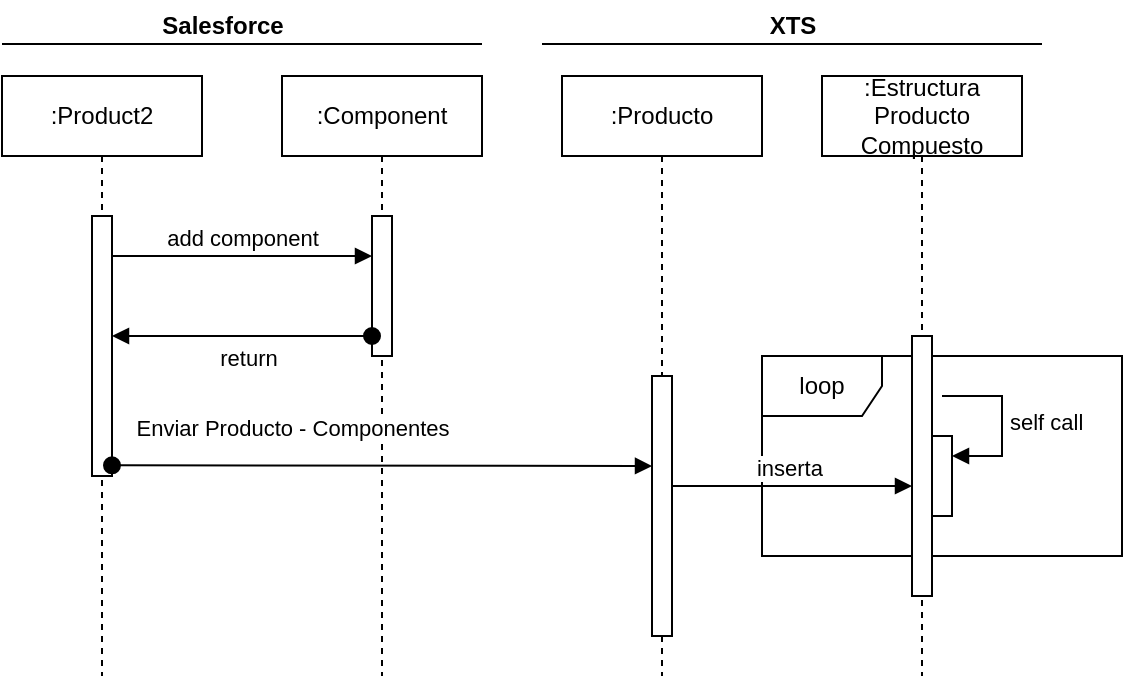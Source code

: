 <mxfile version="21.5.2" type="github">
  <diagram name="Page-1" id="2YBvvXClWsGukQMizWep">
    <mxGraphModel dx="854" dy="514" grid="1" gridSize="10" guides="1" tooltips="1" connect="1" arrows="1" fold="1" page="1" pageScale="1" pageWidth="850" pageHeight="1100" math="0" shadow="0">
      <root>
        <mxCell id="0" />
        <mxCell id="1" parent="0" />
        <mxCell id="aM9ryv3xv72pqoxQDRHE-1" value=":Product2" style="shape=umlLifeline;perimeter=lifelinePerimeter;whiteSpace=wrap;html=1;container=0;dropTarget=0;collapsible=0;recursiveResize=0;outlineConnect=0;portConstraint=eastwest;newEdgeStyle={&quot;edgeStyle&quot;:&quot;elbowEdgeStyle&quot;,&quot;elbow&quot;:&quot;vertical&quot;,&quot;curved&quot;:0,&quot;rounded&quot;:0};" parent="1" vertex="1">
          <mxGeometry x="40" y="40" width="100" height="300" as="geometry" />
        </mxCell>
        <mxCell id="Mjako8RqnGInkcfF2QS7-6" value="" style="html=1;points=[];perimeter=orthogonalPerimeter;outlineConnect=0;targetShapes=umlLifeline;portConstraint=eastwest;newEdgeStyle={&quot;edgeStyle&quot;:&quot;elbowEdgeStyle&quot;,&quot;elbow&quot;:&quot;vertical&quot;,&quot;curved&quot;:0,&quot;rounded&quot;:0};" vertex="1" parent="aM9ryv3xv72pqoxQDRHE-1">
          <mxGeometry x="45" y="70" width="10" height="130" as="geometry" />
        </mxCell>
        <mxCell id="aM9ryv3xv72pqoxQDRHE-5" value=":Producto" style="shape=umlLifeline;perimeter=lifelinePerimeter;whiteSpace=wrap;html=1;container=0;dropTarget=0;collapsible=0;recursiveResize=0;outlineConnect=0;portConstraint=eastwest;newEdgeStyle={&quot;edgeStyle&quot;:&quot;elbowEdgeStyle&quot;,&quot;elbow&quot;:&quot;vertical&quot;,&quot;curved&quot;:0,&quot;rounded&quot;:0};" parent="1" vertex="1">
          <mxGeometry x="320" y="40" width="100" height="300" as="geometry" />
        </mxCell>
        <mxCell id="Mjako8RqnGInkcfF2QS7-11" value="" style="html=1;points=[];perimeter=orthogonalPerimeter;outlineConnect=0;targetShapes=umlLifeline;portConstraint=eastwest;newEdgeStyle={&quot;edgeStyle&quot;:&quot;elbowEdgeStyle&quot;,&quot;elbow&quot;:&quot;vertical&quot;,&quot;curved&quot;:0,&quot;rounded&quot;:0};" vertex="1" parent="aM9ryv3xv72pqoxQDRHE-5">
          <mxGeometry x="45" y="150" width="10" height="130" as="geometry" />
        </mxCell>
        <mxCell id="Mjako8RqnGInkcfF2QS7-5" value=":Component" style="shape=umlLifeline;perimeter=lifelinePerimeter;whiteSpace=wrap;html=1;container=1;dropTarget=0;collapsible=0;recursiveResize=0;outlineConnect=0;portConstraint=eastwest;newEdgeStyle={&quot;edgeStyle&quot;:&quot;elbowEdgeStyle&quot;,&quot;elbow&quot;:&quot;vertical&quot;,&quot;curved&quot;:0,&quot;rounded&quot;:0};" vertex="1" parent="1">
          <mxGeometry x="180" y="40" width="100" height="300" as="geometry" />
        </mxCell>
        <mxCell id="Mjako8RqnGInkcfF2QS7-8" value="" style="html=1;points=[];perimeter=orthogonalPerimeter;outlineConnect=0;targetShapes=umlLifeline;portConstraint=eastwest;newEdgeStyle={&quot;edgeStyle&quot;:&quot;elbowEdgeStyle&quot;,&quot;elbow&quot;:&quot;vertical&quot;,&quot;curved&quot;:0,&quot;rounded&quot;:0};" vertex="1" parent="Mjako8RqnGInkcfF2QS7-5">
          <mxGeometry x="45" y="70" width="10" height="70" as="geometry" />
        </mxCell>
        <mxCell id="Mjako8RqnGInkcfF2QS7-7" value="add component" style="html=1;verticalAlign=bottom;endArrow=block;edgeStyle=elbowEdgeStyle;elbow=vertical;curved=0;rounded=0;" edge="1" parent="1">
          <mxGeometry width="80" relative="1" as="geometry">
            <mxPoint x="95" y="130.0" as="sourcePoint" />
            <mxPoint x="225" y="130.0" as="targetPoint" />
          </mxGeometry>
        </mxCell>
        <mxCell id="Mjako8RqnGInkcfF2QS7-9" value="return" style="html=1;verticalAlign=bottom;startArrow=oval;startFill=1;endArrow=block;startSize=8;edgeStyle=elbowEdgeStyle;elbow=vertical;curved=0;rounded=0;" edge="1" parent="1" target="Mjako8RqnGInkcfF2QS7-6">
          <mxGeometry x="-0.038" y="20" width="60" relative="1" as="geometry">
            <mxPoint x="225" y="169.998" as="sourcePoint" />
            <mxPoint x="89.81" y="169.998" as="targetPoint" />
            <mxPoint as="offset" />
          </mxGeometry>
        </mxCell>
        <mxCell id="Mjako8RqnGInkcfF2QS7-10" value="Enviar Producto - Componentes" style="html=1;verticalAlign=bottom;startArrow=oval;startFill=1;endArrow=block;startSize=8;edgeStyle=elbowEdgeStyle;elbow=vertical;curved=0;rounded=0;" edge="1" parent="1">
          <mxGeometry x="-0.332" y="10" width="60" relative="1" as="geometry">
            <mxPoint x="95" y="234.656" as="sourcePoint" />
            <mxPoint x="365" y="234.933" as="targetPoint" />
            <mxPoint as="offset" />
          </mxGeometry>
        </mxCell>
        <mxCell id="Mjako8RqnGInkcfF2QS7-12" value="loop" style="shape=umlFrame;whiteSpace=wrap;html=1;pointerEvents=0;" vertex="1" parent="1">
          <mxGeometry x="420" y="180" width="180" height="100" as="geometry" />
        </mxCell>
        <mxCell id="Mjako8RqnGInkcfF2QS7-19" value=":Estructura Producto Compuesto" style="shape=umlLifeline;perimeter=lifelinePerimeter;whiteSpace=wrap;html=1;container=1;dropTarget=0;collapsible=0;recursiveResize=0;outlineConnect=0;portConstraint=eastwest;newEdgeStyle={&quot;edgeStyle&quot;:&quot;elbowEdgeStyle&quot;,&quot;elbow&quot;:&quot;vertical&quot;,&quot;curved&quot;:0,&quot;rounded&quot;:0};" vertex="1" parent="1">
          <mxGeometry x="450" y="40" width="100" height="300" as="geometry" />
        </mxCell>
        <mxCell id="Mjako8RqnGInkcfF2QS7-23" value="" style="html=1;points=[];perimeter=orthogonalPerimeter;outlineConnect=0;targetShapes=umlLifeline;portConstraint=eastwest;newEdgeStyle={&quot;edgeStyle&quot;:&quot;elbowEdgeStyle&quot;,&quot;elbow&quot;:&quot;vertical&quot;,&quot;curved&quot;:0,&quot;rounded&quot;:0};" vertex="1" parent="Mjako8RqnGInkcfF2QS7-19">
          <mxGeometry x="45" y="130" width="10" height="130" as="geometry" />
        </mxCell>
        <mxCell id="Mjako8RqnGInkcfF2QS7-24" value="" style="html=1;points=[];perimeter=orthogonalPerimeter;outlineConnect=0;targetShapes=umlLifeline;portConstraint=eastwest;newEdgeStyle={&quot;edgeStyle&quot;:&quot;elbowEdgeStyle&quot;,&quot;elbow&quot;:&quot;vertical&quot;,&quot;curved&quot;:0,&quot;rounded&quot;:0};" vertex="1" parent="Mjako8RqnGInkcfF2QS7-19">
          <mxGeometry x="55" y="180" width="10" height="40" as="geometry" />
        </mxCell>
        <mxCell id="Mjako8RqnGInkcfF2QS7-25" value="self call" style="html=1;align=left;spacingLeft=2;endArrow=block;rounded=0;edgeStyle=orthogonalEdgeStyle;curved=0;rounded=0;" edge="1" target="Mjako8RqnGInkcfF2QS7-24" parent="Mjako8RqnGInkcfF2QS7-19">
          <mxGeometry relative="1" as="geometry">
            <mxPoint x="60" y="160" as="sourcePoint" />
            <Array as="points">
              <mxPoint x="90" y="190" />
            </Array>
          </mxGeometry>
        </mxCell>
        <mxCell id="Mjako8RqnGInkcfF2QS7-20" value="inserta&amp;nbsp;" style="html=1;verticalAlign=bottom;endArrow=block;edgeStyle=elbowEdgeStyle;elbow=vertical;curved=0;rounded=0;" edge="1" parent="1" source="Mjako8RqnGInkcfF2QS7-11" target="Mjako8RqnGInkcfF2QS7-23">
          <mxGeometry width="80" relative="1" as="geometry">
            <mxPoint x="390" y="250" as="sourcePoint" />
            <mxPoint x="470" y="250" as="targetPoint" />
          </mxGeometry>
        </mxCell>
        <mxCell id="Mjako8RqnGInkcfF2QS7-26" value="" style="line;strokeWidth=1;fillColor=none;align=left;verticalAlign=middle;spacingTop=-1;spacingLeft=3;spacingRight=3;rotatable=0;labelPosition=right;points=[];portConstraint=eastwest;strokeColor=inherit;" vertex="1" parent="1">
          <mxGeometry x="310" y="20" width="250" height="8" as="geometry" />
        </mxCell>
        <mxCell id="Mjako8RqnGInkcfF2QS7-27" value="XTS" style="text;align=center;fontStyle=1;verticalAlign=middle;spacingLeft=3;spacingRight=3;strokeColor=none;rotatable=0;points=[[0,0.5],[1,0.5]];portConstraint=eastwest;html=1;" vertex="1" parent="1">
          <mxGeometry x="395" y="2" width="80" height="26" as="geometry" />
        </mxCell>
        <mxCell id="Mjako8RqnGInkcfF2QS7-28" value="" style="line;strokeWidth=1;fillColor=none;align=left;verticalAlign=middle;spacingTop=-1;spacingLeft=3;spacingRight=3;rotatable=0;labelPosition=right;points=[];portConstraint=eastwest;strokeColor=inherit;" vertex="1" parent="1">
          <mxGeometry x="40" y="20" width="240" height="8" as="geometry" />
        </mxCell>
        <mxCell id="Mjako8RqnGInkcfF2QS7-29" value="Salesforce" style="text;align=center;fontStyle=1;verticalAlign=middle;spacingLeft=3;spacingRight=3;strokeColor=none;rotatable=0;points=[[0,0.5],[1,0.5]];portConstraint=eastwest;html=1;" vertex="1" parent="1">
          <mxGeometry x="110" y="2" width="80" height="26" as="geometry" />
        </mxCell>
      </root>
    </mxGraphModel>
  </diagram>
</mxfile>
